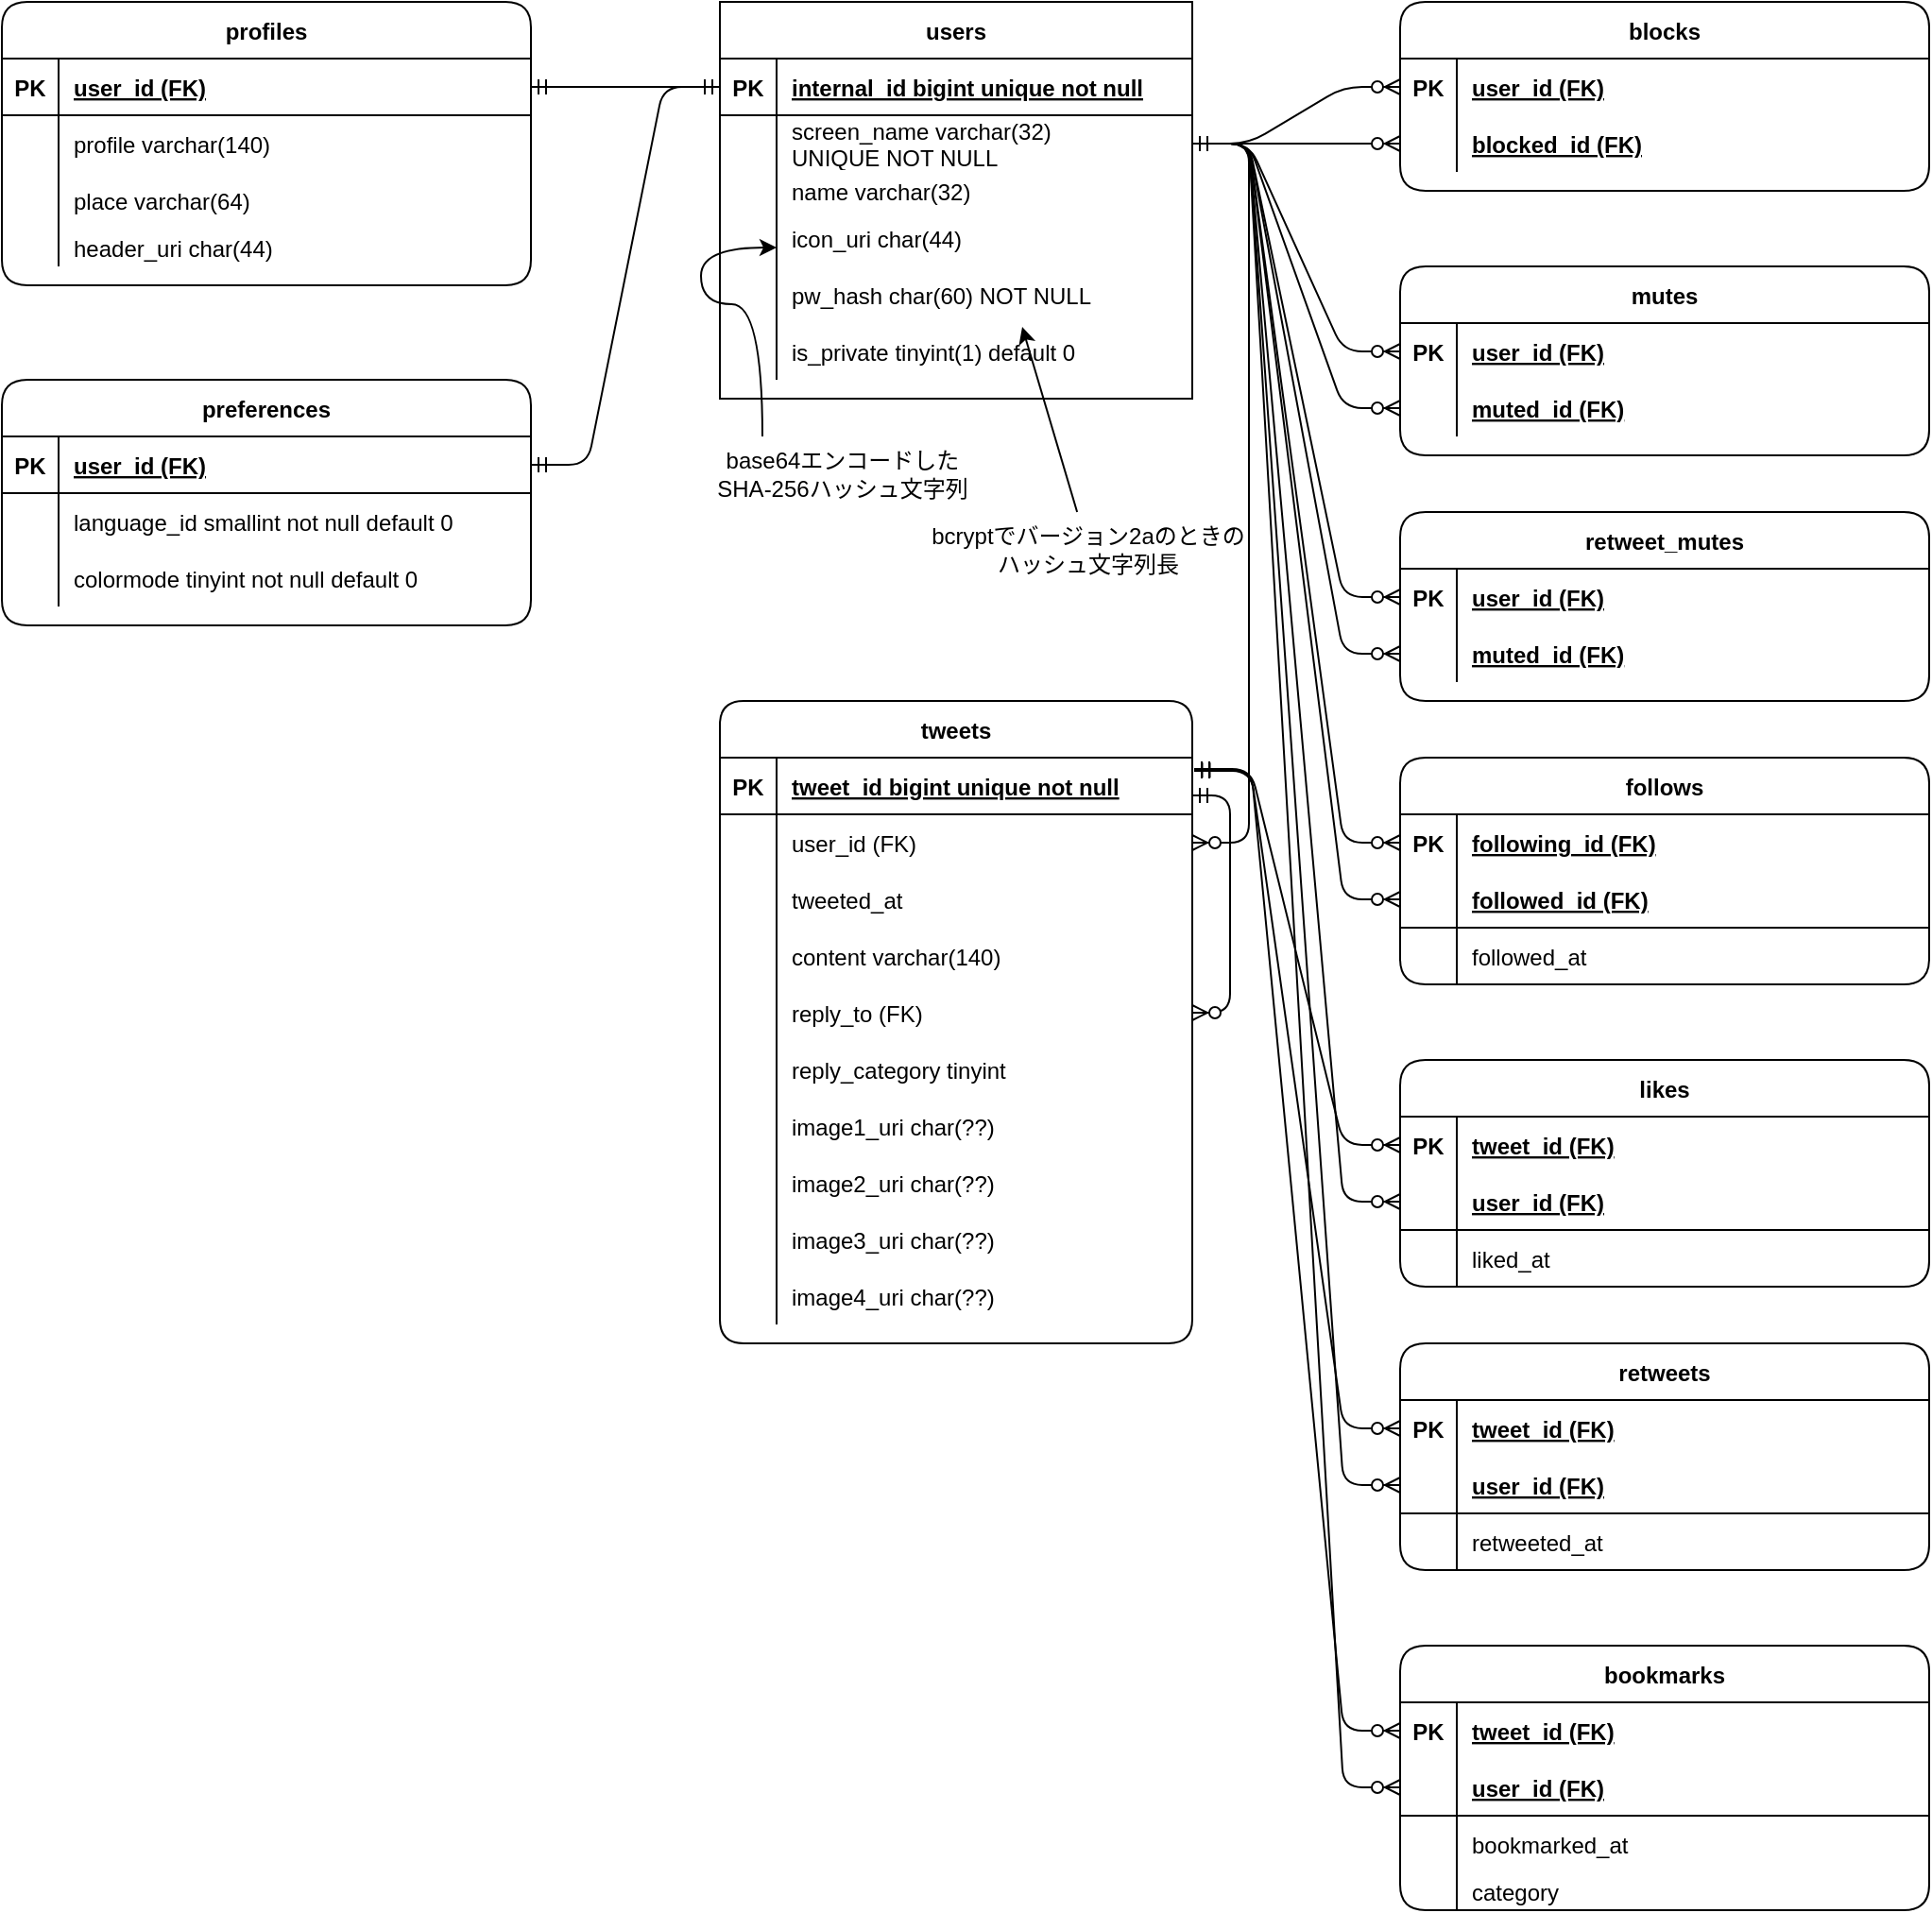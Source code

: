 <mxfile version="15.2.7" type="device"><diagram id="R2lEEEUBdFMjLlhIrx00" name="Page-1"><mxGraphModel dx="539" dy="319" grid="1" gridSize="10" guides="1" tooltips="1" connect="1" arrows="1" fold="1" page="1" pageScale="1" pageWidth="1700" pageHeight="1100" math="0" shadow="0" extFonts="Permanent Marker^https://fonts.googleapis.com/css?family=Permanent+Marker"><root><mxCell id="0"/><mxCell id="1" parent="0"/><mxCell id="IR1-cgP6XEd62vQrOO8o-14" value="users" style="shape=table;startSize=30;container=1;collapsible=1;childLayout=tableLayout;fixedRows=1;rowLines=0;fontStyle=1;align=center;resizeLast=1;" parent="1" vertex="1"><mxGeometry x="730" y="50" width="250" height="210" as="geometry"/></mxCell><mxCell id="IR1-cgP6XEd62vQrOO8o-222" style="shape=partialRectangle;collapsible=0;dropTarget=0;pointerEvents=0;fillColor=none;top=0;left=0;bottom=1;right=0;points=[[0,0.5],[1,0.5]];portConstraint=eastwest;" parent="IR1-cgP6XEd62vQrOO8o-14" vertex="1"><mxGeometry y="30" width="250" height="30" as="geometry"/></mxCell><mxCell id="IR1-cgP6XEd62vQrOO8o-223" value="PK" style="shape=partialRectangle;connectable=0;fillColor=none;top=0;left=0;bottom=0;right=0;fontStyle=1;overflow=hidden;" parent="IR1-cgP6XEd62vQrOO8o-222" vertex="1"><mxGeometry width="30" height="30" as="geometry"/></mxCell><mxCell id="IR1-cgP6XEd62vQrOO8o-224" value="internal_id bigint unique not null" style="shape=partialRectangle;connectable=0;fillColor=none;top=0;left=0;bottom=0;right=0;align=left;spacingLeft=6;fontStyle=5;overflow=hidden;" parent="IR1-cgP6XEd62vQrOO8o-222" vertex="1"><mxGeometry x="30" width="220" height="30" as="geometry"/></mxCell><mxCell id="IR1-cgP6XEd62vQrOO8o-15" value="" style="shape=partialRectangle;collapsible=0;dropTarget=0;pointerEvents=0;fillColor=none;top=0;left=0;bottom=1;right=0;points=[[0,0.5],[1,0.5]];portConstraint=eastwest;strokeColor=none;" parent="IR1-cgP6XEd62vQrOO8o-14" vertex="1"><mxGeometry y="60" width="250" height="30" as="geometry"/></mxCell><mxCell id="IR1-cgP6XEd62vQrOO8o-16" value="" style="shape=partialRectangle;connectable=0;fillColor=none;top=0;left=0;bottom=0;right=0;fontStyle=0;overflow=hidden;" parent="IR1-cgP6XEd62vQrOO8o-15" vertex="1"><mxGeometry width="30" height="30" as="geometry"/></mxCell><mxCell id="IR1-cgP6XEd62vQrOO8o-17" value="screen_name varchar(32)&#10;UNIQUE NOT NULL" style="shape=partialRectangle;connectable=0;fillColor=none;top=0;left=0;bottom=0;right=0;align=left;spacingLeft=6;fontStyle=0;overflow=hidden;" parent="IR1-cgP6XEd62vQrOO8o-15" vertex="1"><mxGeometry x="30" width="220" height="30" as="geometry"/></mxCell><mxCell id="IR1-cgP6XEd62vQrOO8o-18" value="" style="shape=partialRectangle;collapsible=0;dropTarget=0;pointerEvents=0;fillColor=none;top=0;left=0;bottom=0;right=0;points=[[0,0.5],[1,0.5]];portConstraint=eastwest;" parent="IR1-cgP6XEd62vQrOO8o-14" vertex="1"><mxGeometry y="90" width="250" height="20" as="geometry"/></mxCell><mxCell id="IR1-cgP6XEd62vQrOO8o-19" value="" style="shape=partialRectangle;connectable=0;fillColor=none;top=0;left=0;bottom=0;right=0;editable=1;overflow=hidden;" parent="IR1-cgP6XEd62vQrOO8o-18" vertex="1"><mxGeometry width="30" height="20" as="geometry"/></mxCell><mxCell id="IR1-cgP6XEd62vQrOO8o-20" value="name varchar(32)" style="shape=partialRectangle;connectable=0;fillColor=none;top=0;left=0;bottom=0;right=0;align=left;spacingLeft=6;overflow=hidden;" parent="IR1-cgP6XEd62vQrOO8o-18" vertex="1"><mxGeometry x="30" width="220" height="20" as="geometry"/></mxCell><mxCell id="IR1-cgP6XEd62vQrOO8o-21" value="" style="shape=partialRectangle;collapsible=0;dropTarget=0;pointerEvents=0;fillColor=none;top=0;left=0;bottom=0;right=0;points=[[0,0.5],[1,0.5]];portConstraint=eastwest;" parent="IR1-cgP6XEd62vQrOO8o-14" vertex="1"><mxGeometry y="110" width="250" height="30" as="geometry"/></mxCell><mxCell id="IR1-cgP6XEd62vQrOO8o-22" value="" style="shape=partialRectangle;connectable=0;fillColor=none;top=0;left=0;bottom=0;right=0;editable=1;overflow=hidden;" parent="IR1-cgP6XEd62vQrOO8o-21" vertex="1"><mxGeometry width="30" height="30" as="geometry"/></mxCell><mxCell id="IR1-cgP6XEd62vQrOO8o-23" value="icon_uri char(44)" style="shape=partialRectangle;connectable=0;fillColor=none;top=0;left=0;bottom=0;right=0;align=left;spacingLeft=6;overflow=hidden;" parent="IR1-cgP6XEd62vQrOO8o-21" vertex="1"><mxGeometry x="30" width="220" height="30" as="geometry"/></mxCell><mxCell id="IR1-cgP6XEd62vQrOO8o-24" value="" style="shape=partialRectangle;collapsible=0;dropTarget=0;pointerEvents=0;fillColor=none;top=0;left=0;bottom=0;right=0;points=[[0,0.5],[1,0.5]];portConstraint=eastwest;" parent="IR1-cgP6XEd62vQrOO8o-14" vertex="1"><mxGeometry y="140" width="250" height="30" as="geometry"/></mxCell><mxCell id="IR1-cgP6XEd62vQrOO8o-25" value="" style="shape=partialRectangle;connectable=0;fillColor=none;top=0;left=0;bottom=0;right=0;editable=1;overflow=hidden;" parent="IR1-cgP6XEd62vQrOO8o-24" vertex="1"><mxGeometry width="30" height="30" as="geometry"/></mxCell><mxCell id="IR1-cgP6XEd62vQrOO8o-26" value="pw_hash char(60) NOT NULL" style="shape=partialRectangle;connectable=0;fillColor=none;top=0;left=0;bottom=0;right=0;align=left;spacingLeft=6;overflow=hidden;" parent="IR1-cgP6XEd62vQrOO8o-24" vertex="1"><mxGeometry x="30" width="220" height="30" as="geometry"/></mxCell><mxCell id="IgeeXlxlzB5tUInbgMW5-5" style="shape=partialRectangle;collapsible=0;dropTarget=0;pointerEvents=0;fillColor=none;top=0;left=0;bottom=0;right=0;points=[[0,0.5],[1,0.5]];portConstraint=eastwest;" parent="IR1-cgP6XEd62vQrOO8o-14" vertex="1"><mxGeometry y="170" width="250" height="30" as="geometry"/></mxCell><mxCell id="IgeeXlxlzB5tUInbgMW5-6" style="shape=partialRectangle;connectable=0;fillColor=none;top=0;left=0;bottom=0;right=0;editable=1;overflow=hidden;" parent="IgeeXlxlzB5tUInbgMW5-5" vertex="1"><mxGeometry width="30" height="30" as="geometry"/></mxCell><mxCell id="IgeeXlxlzB5tUInbgMW5-7" value="is_private tinyint(1) default 0" style="shape=partialRectangle;connectable=0;fillColor=none;top=0;left=0;bottom=0;right=0;align=left;spacingLeft=6;overflow=hidden;" parent="IgeeXlxlzB5tUInbgMW5-5" vertex="1"><mxGeometry x="30" width="220" height="30" as="geometry"/></mxCell><mxCell id="IR1-cgP6XEd62vQrOO8o-28" value="" style="edgeStyle=entityRelationEdgeStyle;fontSize=12;html=1;endArrow=ERmandOne;startArrow=ERmandOne;" parent="1" source="IR1-cgP6XEd62vQrOO8o-222" target="IR1-cgP6XEd62vQrOO8o-33" edge="1"><mxGeometry width="100" height="100" relative="1" as="geometry"><mxPoint x="960" y="250" as="sourcePoint"/><mxPoint x="1060" y="150" as="targetPoint"/></mxGeometry></mxCell><mxCell id="IR1-cgP6XEd62vQrOO8o-32" value="profiles" style="shape=table;startSize=30;container=1;collapsible=1;childLayout=tableLayout;fixedRows=1;rowLines=0;fontStyle=1;align=center;resizeLast=1;rounded=1;" parent="1" vertex="1"><mxGeometry x="350" y="50" width="280" height="150" as="geometry"/></mxCell><mxCell id="IR1-cgP6XEd62vQrOO8o-33" value="" style="shape=partialRectangle;collapsible=0;dropTarget=0;pointerEvents=0;fillColor=none;top=0;left=0;bottom=1;right=0;points=[[0,0.5],[1,0.5]];portConstraint=eastwest;" parent="IR1-cgP6XEd62vQrOO8o-32" vertex="1"><mxGeometry y="30" width="280" height="30" as="geometry"/></mxCell><mxCell id="IR1-cgP6XEd62vQrOO8o-34" value="PK" style="shape=partialRectangle;connectable=0;fillColor=none;top=0;left=0;bottom=0;right=0;fontStyle=1;overflow=hidden;" parent="IR1-cgP6XEd62vQrOO8o-33" vertex="1"><mxGeometry width="30" height="30" as="geometry"/></mxCell><mxCell id="IR1-cgP6XEd62vQrOO8o-35" value="user_id (FK)" style="shape=partialRectangle;connectable=0;fillColor=none;top=0;left=0;bottom=0;right=0;align=left;spacingLeft=6;fontStyle=5;overflow=hidden;" parent="IR1-cgP6XEd62vQrOO8o-33" vertex="1"><mxGeometry x="30" width="250" height="30" as="geometry"/></mxCell><mxCell id="IR1-cgP6XEd62vQrOO8o-36" value="" style="shape=partialRectangle;collapsible=0;dropTarget=0;pointerEvents=0;fillColor=none;top=0;left=0;bottom=0;right=0;points=[[0,0.5],[1,0.5]];portConstraint=eastwest;" parent="IR1-cgP6XEd62vQrOO8o-32" vertex="1"><mxGeometry y="60" width="280" height="30" as="geometry"/></mxCell><mxCell id="IR1-cgP6XEd62vQrOO8o-37" value="" style="shape=partialRectangle;connectable=0;fillColor=none;top=0;left=0;bottom=0;right=0;editable=1;overflow=hidden;" parent="IR1-cgP6XEd62vQrOO8o-36" vertex="1"><mxGeometry width="30" height="30" as="geometry"/></mxCell><mxCell id="IR1-cgP6XEd62vQrOO8o-38" value="profile varchar(140)" style="shape=partialRectangle;connectable=0;fillColor=none;top=0;left=0;bottom=0;right=0;align=left;spacingLeft=6;overflow=hidden;" parent="IR1-cgP6XEd62vQrOO8o-36" vertex="1"><mxGeometry x="30" width="250" height="30" as="geometry"/></mxCell><mxCell id="IR1-cgP6XEd62vQrOO8o-39" value="" style="shape=partialRectangle;collapsible=0;dropTarget=0;pointerEvents=0;fillColor=none;top=0;left=0;bottom=0;right=0;points=[[0,0.5],[1,0.5]];portConstraint=eastwest;" parent="IR1-cgP6XEd62vQrOO8o-32" vertex="1"><mxGeometry y="90" width="280" height="30" as="geometry"/></mxCell><mxCell id="IR1-cgP6XEd62vQrOO8o-40" value="" style="shape=partialRectangle;connectable=0;fillColor=none;top=0;left=0;bottom=0;right=0;editable=1;overflow=hidden;" parent="IR1-cgP6XEd62vQrOO8o-39" vertex="1"><mxGeometry width="30" height="30" as="geometry"/></mxCell><mxCell id="IR1-cgP6XEd62vQrOO8o-41" value="place varchar(64)" style="shape=partialRectangle;connectable=0;fillColor=none;top=0;left=0;bottom=0;right=0;align=left;spacingLeft=6;overflow=hidden;" parent="IR1-cgP6XEd62vQrOO8o-39" vertex="1"><mxGeometry x="30" width="250" height="30" as="geometry"/></mxCell><mxCell id="IR1-cgP6XEd62vQrOO8o-42" value="" style="shape=partialRectangle;collapsible=0;dropTarget=0;pointerEvents=0;fillColor=none;top=0;left=0;bottom=0;right=0;points=[[0,0.5],[1,0.5]];portConstraint=eastwest;" parent="IR1-cgP6XEd62vQrOO8o-32" vertex="1"><mxGeometry y="120" width="280" height="20" as="geometry"/></mxCell><mxCell id="IR1-cgP6XEd62vQrOO8o-43" value="" style="shape=partialRectangle;connectable=0;fillColor=none;top=0;left=0;bottom=0;right=0;editable=1;overflow=hidden;" parent="IR1-cgP6XEd62vQrOO8o-42" vertex="1"><mxGeometry width="30" height="20" as="geometry"/></mxCell><mxCell id="IR1-cgP6XEd62vQrOO8o-44" value="header_uri char(44)" style="shape=partialRectangle;connectable=0;fillColor=none;top=0;left=0;bottom=0;right=0;align=left;spacingLeft=6;overflow=hidden;" parent="IR1-cgP6XEd62vQrOO8o-42" vertex="1"><mxGeometry x="30" width="250" height="20" as="geometry"/></mxCell><mxCell id="IR1-cgP6XEd62vQrOO8o-53" value="follows" style="shape=table;startSize=30;container=1;collapsible=1;childLayout=tableLayout;fixedRows=1;rowLines=0;fontStyle=1;align=center;resizeLast=1;rounded=1;" parent="1" vertex="1"><mxGeometry x="1090" y="450" width="280" height="120" as="geometry"/></mxCell><mxCell id="IR1-cgP6XEd62vQrOO8o-54" value="" style="shape=partialRectangle;collapsible=0;dropTarget=0;pointerEvents=0;fillColor=none;top=0;left=0;bottom=1;right=0;points=[[0,0.5],[1,0.5]];portConstraint=eastwest;strokeColor=none;" parent="IR1-cgP6XEd62vQrOO8o-53" vertex="1"><mxGeometry y="30" width="280" height="30" as="geometry"/></mxCell><mxCell id="IR1-cgP6XEd62vQrOO8o-55" value="PK" style="shape=partialRectangle;connectable=0;fillColor=none;top=0;left=0;bottom=0;right=0;fontStyle=1;overflow=hidden;" parent="IR1-cgP6XEd62vQrOO8o-54" vertex="1"><mxGeometry width="30" height="30" as="geometry"/></mxCell><mxCell id="IR1-cgP6XEd62vQrOO8o-56" value="following_id (FK)" style="shape=partialRectangle;connectable=0;fillColor=none;top=0;left=0;bottom=0;right=0;align=left;spacingLeft=6;fontStyle=5;overflow=hidden;" parent="IR1-cgP6XEd62vQrOO8o-54" vertex="1"><mxGeometry x="30" width="250" height="30" as="geometry"/></mxCell><mxCell id="IR1-cgP6XEd62vQrOO8o-68" style="shape=partialRectangle;collapsible=0;dropTarget=0;pointerEvents=0;fillColor=none;top=0;left=0;bottom=1;right=0;points=[[0,0.5],[1,0.5]];portConstraint=eastwest;" parent="IR1-cgP6XEd62vQrOO8o-53" vertex="1"><mxGeometry y="60" width="280" height="30" as="geometry"/></mxCell><mxCell id="IR1-cgP6XEd62vQrOO8o-69" style="shape=partialRectangle;connectable=0;fillColor=none;top=0;left=0;bottom=0;right=0;fontStyle=1;overflow=hidden;strokeColor=none;" parent="IR1-cgP6XEd62vQrOO8o-68" vertex="1"><mxGeometry width="30" height="30" as="geometry"/></mxCell><mxCell id="IR1-cgP6XEd62vQrOO8o-70" value="followed_id (FK)" style="shape=partialRectangle;connectable=0;fillColor=none;top=0;left=0;bottom=0;right=0;align=left;spacingLeft=6;fontStyle=5;overflow=hidden;" parent="IR1-cgP6XEd62vQrOO8o-68" vertex="1"><mxGeometry x="30" width="250" height="30" as="geometry"/></mxCell><mxCell id="IR1-cgP6XEd62vQrOO8o-57" value="" style="shape=partialRectangle;collapsible=0;dropTarget=0;pointerEvents=0;fillColor=none;top=0;left=0;bottom=0;right=0;points=[[0,0.5],[1,0.5]];portConstraint=eastwest;" parent="IR1-cgP6XEd62vQrOO8o-53" vertex="1"><mxGeometry y="90" width="280" height="30" as="geometry"/></mxCell><mxCell id="IR1-cgP6XEd62vQrOO8o-58" value="" style="shape=partialRectangle;connectable=0;fillColor=none;top=0;left=0;bottom=0;right=0;editable=1;overflow=hidden;" parent="IR1-cgP6XEd62vQrOO8o-57" vertex="1"><mxGeometry width="30" height="30" as="geometry"/></mxCell><mxCell id="IR1-cgP6XEd62vQrOO8o-59" value="followed_at" style="shape=partialRectangle;connectable=0;fillColor=none;top=0;left=0;bottom=0;right=0;align=left;spacingLeft=6;overflow=hidden;" parent="IR1-cgP6XEd62vQrOO8o-57" vertex="1"><mxGeometry x="30" width="250" height="30" as="geometry"/></mxCell><mxCell id="IR1-cgP6XEd62vQrOO8o-66" value="" style="edgeStyle=entityRelationEdgeStyle;fontSize=12;html=1;endArrow=ERzeroToMany;startArrow=ERmandOne;" parent="1" source="IR1-cgP6XEd62vQrOO8o-15" target="IR1-cgP6XEd62vQrOO8o-54" edge="1"><mxGeometry width="100" height="100" relative="1" as="geometry"><mxPoint x="1000" y="187" as="sourcePoint"/><mxPoint x="1180" y="320" as="targetPoint"/></mxGeometry></mxCell><mxCell id="IR1-cgP6XEd62vQrOO8o-67" value="" style="edgeStyle=entityRelationEdgeStyle;fontSize=12;html=1;endArrow=ERzeroToMany;startArrow=ERmandOne;" parent="1" source="IR1-cgP6XEd62vQrOO8o-15" target="IR1-cgP6XEd62vQrOO8o-68" edge="1"><mxGeometry width="100" height="100" relative="1" as="geometry"><mxPoint x="1080" y="420" as="sourcePoint"/><mxPoint x="1180" y="320" as="targetPoint"/></mxGeometry></mxCell><mxCell id="IR1-cgP6XEd62vQrOO8o-71" value="tweets" style="shape=table;startSize=30;container=1;collapsible=1;childLayout=tableLayout;fixedRows=1;rowLines=0;fontStyle=1;align=center;resizeLast=1;rounded=1;arcSize=14;" parent="1" vertex="1"><mxGeometry x="730" y="420" width="250" height="340" as="geometry"/></mxCell><mxCell id="IR1-cgP6XEd62vQrOO8o-72" value="" style="shape=partialRectangle;collapsible=0;dropTarget=0;pointerEvents=0;fillColor=none;top=0;left=0;bottom=1;right=0;points=[[0,0.5],[1,0.5]];portConstraint=eastwest;" parent="IR1-cgP6XEd62vQrOO8o-71" vertex="1"><mxGeometry y="30" width="250" height="30" as="geometry"/></mxCell><mxCell id="IR1-cgP6XEd62vQrOO8o-73" value="PK" style="shape=partialRectangle;connectable=0;fillColor=none;top=0;left=0;bottom=0;right=0;fontStyle=1;overflow=hidden;" parent="IR1-cgP6XEd62vQrOO8o-72" vertex="1"><mxGeometry width="30" height="30" as="geometry"/></mxCell><mxCell id="IR1-cgP6XEd62vQrOO8o-74" value="tweet_id bigint unique not null" style="shape=partialRectangle;connectable=0;fillColor=none;top=0;left=0;bottom=0;right=0;align=left;spacingLeft=6;fontStyle=5;overflow=hidden;" parent="IR1-cgP6XEd62vQrOO8o-72" vertex="1"><mxGeometry x="30" width="220" height="30" as="geometry"/></mxCell><mxCell id="IR1-cgP6XEd62vQrOO8o-75" value="" style="shape=partialRectangle;collapsible=0;dropTarget=0;pointerEvents=0;fillColor=none;top=0;left=0;bottom=0;right=0;points=[[0,0.5],[1,0.5]];portConstraint=eastwest;" parent="IR1-cgP6XEd62vQrOO8o-71" vertex="1"><mxGeometry y="60" width="250" height="30" as="geometry"/></mxCell><mxCell id="IR1-cgP6XEd62vQrOO8o-76" value="" style="shape=partialRectangle;connectable=0;fillColor=none;top=0;left=0;bottom=0;right=0;editable=1;overflow=hidden;" parent="IR1-cgP6XEd62vQrOO8o-75" vertex="1"><mxGeometry width="30" height="30" as="geometry"/></mxCell><mxCell id="IR1-cgP6XEd62vQrOO8o-77" value="user_id (FK)" style="shape=partialRectangle;connectable=0;fillColor=none;top=0;left=0;bottom=0;right=0;align=left;spacingLeft=6;overflow=hidden;" parent="IR1-cgP6XEd62vQrOO8o-75" vertex="1"><mxGeometry x="30" width="220" height="30" as="geometry"/></mxCell><mxCell id="IR1-cgP6XEd62vQrOO8o-78" value="" style="shape=partialRectangle;collapsible=0;dropTarget=0;pointerEvents=0;fillColor=none;top=0;left=0;bottom=0;right=0;points=[[0,0.5],[1,0.5]];portConstraint=eastwest;" parent="IR1-cgP6XEd62vQrOO8o-71" vertex="1"><mxGeometry y="90" width="250" height="30" as="geometry"/></mxCell><mxCell id="IR1-cgP6XEd62vQrOO8o-79" value="" style="shape=partialRectangle;connectable=0;fillColor=none;top=0;left=0;bottom=0;right=0;editable=1;overflow=hidden;" parent="IR1-cgP6XEd62vQrOO8o-78" vertex="1"><mxGeometry width="30" height="30" as="geometry"/></mxCell><mxCell id="IR1-cgP6XEd62vQrOO8o-80" value="tweeted_at" style="shape=partialRectangle;connectable=0;fillColor=none;top=0;left=0;bottom=0;right=0;align=left;spacingLeft=6;overflow=hidden;" parent="IR1-cgP6XEd62vQrOO8o-78" vertex="1"><mxGeometry x="30" width="220" height="30" as="geometry"/></mxCell><mxCell id="IR1-cgP6XEd62vQrOO8o-81" value="" style="shape=partialRectangle;collapsible=0;dropTarget=0;pointerEvents=0;fillColor=none;top=0;left=0;bottom=0;right=0;points=[[0,0.5],[1,0.5]];portConstraint=eastwest;" parent="IR1-cgP6XEd62vQrOO8o-71" vertex="1"><mxGeometry y="120" width="250" height="30" as="geometry"/></mxCell><mxCell id="IR1-cgP6XEd62vQrOO8o-82" value="" style="shape=partialRectangle;connectable=0;fillColor=none;top=0;left=0;bottom=0;right=0;editable=1;overflow=hidden;" parent="IR1-cgP6XEd62vQrOO8o-81" vertex="1"><mxGeometry width="30" height="30" as="geometry"/></mxCell><mxCell id="IR1-cgP6XEd62vQrOO8o-83" value="content varchar(140)" style="shape=partialRectangle;connectable=0;fillColor=none;top=0;left=0;bottom=0;right=0;align=left;spacingLeft=6;overflow=hidden;" parent="IR1-cgP6XEd62vQrOO8o-81" vertex="1"><mxGeometry x="30" width="220" height="30" as="geometry"/></mxCell><mxCell id="IR1-cgP6XEd62vQrOO8o-112" style="shape=partialRectangle;collapsible=0;dropTarget=0;pointerEvents=0;fillColor=none;top=0;left=0;bottom=0;right=0;points=[[0,0.5],[1,0.5]];portConstraint=eastwest;" parent="IR1-cgP6XEd62vQrOO8o-71" vertex="1"><mxGeometry y="150" width="250" height="30" as="geometry"/></mxCell><mxCell id="IR1-cgP6XEd62vQrOO8o-113" style="shape=partialRectangle;connectable=0;fillColor=none;top=0;left=0;bottom=0;right=0;editable=1;overflow=hidden;" parent="IR1-cgP6XEd62vQrOO8o-112" vertex="1"><mxGeometry width="30" height="30" as="geometry"/></mxCell><mxCell id="IR1-cgP6XEd62vQrOO8o-114" value="reply_to (FK)" style="shape=partialRectangle;connectable=0;fillColor=none;top=0;left=0;bottom=0;right=0;align=left;spacingLeft=6;overflow=hidden;" parent="IR1-cgP6XEd62vQrOO8o-112" vertex="1"><mxGeometry x="30" width="220" height="30" as="geometry"/></mxCell><mxCell id="IR1-cgP6XEd62vQrOO8o-85" style="shape=partialRectangle;collapsible=0;dropTarget=0;pointerEvents=0;fillColor=none;top=0;left=0;bottom=0;right=0;points=[[0,0.5],[1,0.5]];portConstraint=eastwest;" parent="IR1-cgP6XEd62vQrOO8o-71" vertex="1"><mxGeometry y="180" width="250" height="30" as="geometry"/></mxCell><mxCell id="IR1-cgP6XEd62vQrOO8o-86" style="shape=partialRectangle;connectable=0;fillColor=none;top=0;left=0;bottom=0;right=0;editable=1;overflow=hidden;" parent="IR1-cgP6XEd62vQrOO8o-85" vertex="1"><mxGeometry width="30" height="30" as="geometry"/></mxCell><mxCell id="IR1-cgP6XEd62vQrOO8o-87" value="reply_category tinyint" style="shape=partialRectangle;connectable=0;fillColor=none;top=0;left=0;bottom=0;right=0;align=left;spacingLeft=6;overflow=hidden;" parent="IR1-cgP6XEd62vQrOO8o-85" vertex="1"><mxGeometry x="30" width="220" height="30" as="geometry"/></mxCell><mxCell id="IR1-cgP6XEd62vQrOO8o-168" style="shape=partialRectangle;collapsible=0;dropTarget=0;pointerEvents=0;fillColor=none;top=0;left=0;bottom=0;right=0;points=[[0,0.5],[1,0.5]];portConstraint=eastwest;" parent="IR1-cgP6XEd62vQrOO8o-71" vertex="1"><mxGeometry y="210" width="250" height="30" as="geometry"/></mxCell><mxCell id="IR1-cgP6XEd62vQrOO8o-169" style="shape=partialRectangle;connectable=0;fillColor=none;top=0;left=0;bottom=0;right=0;editable=1;overflow=hidden;" parent="IR1-cgP6XEd62vQrOO8o-168" vertex="1"><mxGeometry width="30" height="30" as="geometry"/></mxCell><mxCell id="IR1-cgP6XEd62vQrOO8o-170" value="image1_uri char(??)" style="shape=partialRectangle;connectable=0;fillColor=none;top=0;left=0;bottom=0;right=0;align=left;spacingLeft=6;overflow=hidden;" parent="IR1-cgP6XEd62vQrOO8o-168" vertex="1"><mxGeometry x="30" width="220" height="30" as="geometry"/></mxCell><mxCell id="IR1-cgP6XEd62vQrOO8o-165" style="shape=partialRectangle;collapsible=0;dropTarget=0;pointerEvents=0;fillColor=none;top=0;left=0;bottom=0;right=0;points=[[0,0.5],[1,0.5]];portConstraint=eastwest;" parent="IR1-cgP6XEd62vQrOO8o-71" vertex="1"><mxGeometry y="240" width="250" height="30" as="geometry"/></mxCell><mxCell id="IR1-cgP6XEd62vQrOO8o-166" style="shape=partialRectangle;connectable=0;fillColor=none;top=0;left=0;bottom=0;right=0;editable=1;overflow=hidden;" parent="IR1-cgP6XEd62vQrOO8o-165" vertex="1"><mxGeometry width="30" height="30" as="geometry"/></mxCell><mxCell id="IR1-cgP6XEd62vQrOO8o-167" value="image2_uri char(??)" style="shape=partialRectangle;connectable=0;fillColor=none;top=0;left=0;bottom=0;right=0;align=left;spacingLeft=6;overflow=hidden;" parent="IR1-cgP6XEd62vQrOO8o-165" vertex="1"><mxGeometry x="30" width="220" height="30" as="geometry"/></mxCell><mxCell id="IR1-cgP6XEd62vQrOO8o-162" style="shape=partialRectangle;collapsible=0;dropTarget=0;pointerEvents=0;fillColor=none;top=0;left=0;bottom=0;right=0;points=[[0,0.5],[1,0.5]];portConstraint=eastwest;" parent="IR1-cgP6XEd62vQrOO8o-71" vertex="1"><mxGeometry y="270" width="250" height="30" as="geometry"/></mxCell><mxCell id="IR1-cgP6XEd62vQrOO8o-163" style="shape=partialRectangle;connectable=0;fillColor=none;top=0;left=0;bottom=0;right=0;editable=1;overflow=hidden;" parent="IR1-cgP6XEd62vQrOO8o-162" vertex="1"><mxGeometry width="30" height="30" as="geometry"/></mxCell><mxCell id="IR1-cgP6XEd62vQrOO8o-164" value="image3_uri char(??)" style="shape=partialRectangle;connectable=0;fillColor=none;top=0;left=0;bottom=0;right=0;align=left;spacingLeft=6;overflow=hidden;" parent="IR1-cgP6XEd62vQrOO8o-162" vertex="1"><mxGeometry x="30" width="220" height="30" as="geometry"/></mxCell><mxCell id="IR1-cgP6XEd62vQrOO8o-159" style="shape=partialRectangle;collapsible=0;dropTarget=0;pointerEvents=0;fillColor=none;top=0;left=0;bottom=0;right=0;points=[[0,0.5],[1,0.5]];portConstraint=eastwest;" parent="IR1-cgP6XEd62vQrOO8o-71" vertex="1"><mxGeometry y="300" width="250" height="30" as="geometry"/></mxCell><mxCell id="IR1-cgP6XEd62vQrOO8o-160" style="shape=partialRectangle;connectable=0;fillColor=none;top=0;left=0;bottom=0;right=0;editable=1;overflow=hidden;" parent="IR1-cgP6XEd62vQrOO8o-159" vertex="1"><mxGeometry width="30" height="30" as="geometry"/></mxCell><mxCell id="IR1-cgP6XEd62vQrOO8o-161" value="image4_uri char(??)" style="shape=partialRectangle;connectable=0;fillColor=none;top=0;left=0;bottom=0;right=0;align=left;spacingLeft=6;overflow=hidden;" parent="IR1-cgP6XEd62vQrOO8o-159" vertex="1"><mxGeometry x="30" width="220" height="30" as="geometry"/></mxCell><mxCell id="IR1-cgP6XEd62vQrOO8o-115" value="" style="edgeStyle=elbowEdgeStyle;fontSize=12;html=1;endArrow=ERmandOne;startArrow=ERzeroToMany;startFill=1;endFill=0;" parent="IR1-cgP6XEd62vQrOO8o-71" source="IR1-cgP6XEd62vQrOO8o-112" target="IR1-cgP6XEd62vQrOO8o-72" edge="1"><mxGeometry width="100" height="100" relative="1" as="geometry"><mxPoint x="280" y="270" as="sourcePoint"/><mxPoint x="380" y="170" as="targetPoint"/><Array as="points"><mxPoint x="270" y="50"/><mxPoint x="270" y="105"/></Array></mxGeometry></mxCell><mxCell id="IR1-cgP6XEd62vQrOO8o-84" value="" style="edgeStyle=entityRelationEdgeStyle;fontSize=12;html=1;endArrow=ERzeroToMany;startArrow=ERmandOne;" parent="1" source="IR1-cgP6XEd62vQrOO8o-15" target="IR1-cgP6XEd62vQrOO8o-75" edge="1"><mxGeometry width="100" height="100" relative="1" as="geometry"><mxPoint x="1080" y="480" as="sourcePoint"/><mxPoint x="1000" y="460" as="targetPoint"/></mxGeometry></mxCell><mxCell id="IR1-cgP6XEd62vQrOO8o-88" value="likes" style="shape=table;startSize=30;container=1;collapsible=1;childLayout=tableLayout;fixedRows=1;rowLines=0;fontStyle=1;align=center;resizeLast=1;rounded=1;" parent="1" vertex="1"><mxGeometry x="1090" y="610" width="280" height="120" as="geometry"/></mxCell><mxCell id="IR1-cgP6XEd62vQrOO8o-89" value="" style="shape=partialRectangle;collapsible=0;dropTarget=0;pointerEvents=0;fillColor=none;top=0;left=0;bottom=1;right=0;points=[[0,0.5],[1,0.5]];portConstraint=eastwest;strokeColor=none;" parent="IR1-cgP6XEd62vQrOO8o-88" vertex="1"><mxGeometry y="30" width="280" height="30" as="geometry"/></mxCell><mxCell id="IR1-cgP6XEd62vQrOO8o-90" value="PK" style="shape=partialRectangle;connectable=0;fillColor=none;top=0;left=0;bottom=0;right=0;fontStyle=1;overflow=hidden;strokeColor=none;" parent="IR1-cgP6XEd62vQrOO8o-89" vertex="1"><mxGeometry width="30" height="30" as="geometry"/></mxCell><mxCell id="IR1-cgP6XEd62vQrOO8o-91" value="tweet_id (FK)" style="shape=partialRectangle;connectable=0;fillColor=none;top=0;left=0;bottom=0;right=0;align=left;spacingLeft=6;fontStyle=5;overflow=hidden;strokeColor=none;" parent="IR1-cgP6XEd62vQrOO8o-89" vertex="1"><mxGeometry x="30" width="250" height="30" as="geometry"/></mxCell><mxCell id="IR1-cgP6XEd62vQrOO8o-104" style="shape=partialRectangle;collapsible=0;dropTarget=0;pointerEvents=0;fillColor=none;top=0;left=0;bottom=1;right=0;points=[[0,0.5],[1,0.5]];portConstraint=eastwest;" parent="IR1-cgP6XEd62vQrOO8o-88" vertex="1"><mxGeometry y="60" width="280" height="30" as="geometry"/></mxCell><mxCell id="IR1-cgP6XEd62vQrOO8o-105" style="shape=partialRectangle;connectable=0;fillColor=none;top=0;left=0;bottom=0;right=0;fontStyle=1;overflow=hidden;" parent="IR1-cgP6XEd62vQrOO8o-104" vertex="1"><mxGeometry width="30" height="30" as="geometry"/></mxCell><mxCell id="IR1-cgP6XEd62vQrOO8o-106" value="user_id (FK)" style="shape=partialRectangle;connectable=0;fillColor=none;top=0;left=0;bottom=0;right=0;align=left;spacingLeft=6;fontStyle=5;overflow=hidden;strokeColor=none;" parent="IR1-cgP6XEd62vQrOO8o-104" vertex="1"><mxGeometry x="30" width="250" height="30" as="geometry"/></mxCell><mxCell id="IR1-cgP6XEd62vQrOO8o-98" value="" style="shape=partialRectangle;collapsible=0;dropTarget=0;pointerEvents=0;fillColor=none;top=0;left=0;bottom=0;right=0;points=[[0,0.5],[1,0.5]];portConstraint=eastwest;" parent="IR1-cgP6XEd62vQrOO8o-88" vertex="1"><mxGeometry y="90" width="280" height="30" as="geometry"/></mxCell><mxCell id="IR1-cgP6XEd62vQrOO8o-99" value="" style="shape=partialRectangle;connectable=0;fillColor=none;top=0;left=0;bottom=0;right=0;editable=1;overflow=hidden;" parent="IR1-cgP6XEd62vQrOO8o-98" vertex="1"><mxGeometry width="30" height="30" as="geometry"/></mxCell><mxCell id="IR1-cgP6XEd62vQrOO8o-100" value="liked_at" style="shape=partialRectangle;connectable=0;fillColor=none;top=0;left=0;bottom=0;right=0;align=left;spacingLeft=6;overflow=hidden;" parent="IR1-cgP6XEd62vQrOO8o-98" vertex="1"><mxGeometry x="30" width="250" height="30" as="geometry"/></mxCell><mxCell id="IR1-cgP6XEd62vQrOO8o-107" value="" style="edgeStyle=entityRelationEdgeStyle;fontSize=12;html=1;endArrow=ERzeroToMany;startArrow=ERmandOne;exitX=1.004;exitY=0.2;exitDx=0;exitDy=0;exitPerimeter=0;" parent="1" source="IR1-cgP6XEd62vQrOO8o-72" target="IR1-cgP6XEd62vQrOO8o-89" edge="1"><mxGeometry width="100" height="100" relative="1" as="geometry"><mxPoint x="1010" y="690" as="sourcePoint"/><mxPoint x="1110" y="590" as="targetPoint"/></mxGeometry></mxCell><mxCell id="IR1-cgP6XEd62vQrOO8o-108" value="" style="edgeStyle=entityRelationEdgeStyle;fontSize=12;html=1;endArrow=ERzeroToMany;startArrow=ERmandOne;" parent="1" source="IR1-cgP6XEd62vQrOO8o-15" target="IR1-cgP6XEd62vQrOO8o-104" edge="1"><mxGeometry width="100" height="100" relative="1" as="geometry"><mxPoint x="1070" y="480" as="sourcePoint"/><mxPoint x="1170" y="380" as="targetPoint"/></mxGeometry></mxCell><mxCell id="IR1-cgP6XEd62vQrOO8o-119" value="retweets" style="shape=table;startSize=30;container=1;collapsible=1;childLayout=tableLayout;fixedRows=1;rowLines=0;fontStyle=1;align=center;resizeLast=1;rounded=1;" parent="1" vertex="1"><mxGeometry x="1090" y="760" width="280" height="120" as="geometry"/></mxCell><mxCell id="IR1-cgP6XEd62vQrOO8o-120" value="" style="shape=partialRectangle;collapsible=0;dropTarget=0;pointerEvents=0;fillColor=none;top=0;left=0;bottom=1;right=0;points=[[0,0.5],[1,0.5]];portConstraint=eastwest;strokeColor=none;" parent="IR1-cgP6XEd62vQrOO8o-119" vertex="1"><mxGeometry y="30" width="280" height="30" as="geometry"/></mxCell><mxCell id="IR1-cgP6XEd62vQrOO8o-121" value="PK" style="shape=partialRectangle;connectable=0;fillColor=none;top=0;left=0;bottom=0;right=0;fontStyle=1;overflow=hidden;strokeColor=none;" parent="IR1-cgP6XEd62vQrOO8o-120" vertex="1"><mxGeometry width="30" height="30" as="geometry"/></mxCell><mxCell id="IR1-cgP6XEd62vQrOO8o-122" value="tweet_id (FK)" style="shape=partialRectangle;connectable=0;fillColor=none;top=0;left=0;bottom=0;right=0;align=left;spacingLeft=6;fontStyle=5;overflow=hidden;strokeColor=none;" parent="IR1-cgP6XEd62vQrOO8o-120" vertex="1"><mxGeometry x="30" width="250" height="30" as="geometry"/></mxCell><mxCell id="IR1-cgP6XEd62vQrOO8o-123" style="shape=partialRectangle;collapsible=0;dropTarget=0;pointerEvents=0;fillColor=none;top=0;left=0;bottom=1;right=0;points=[[0,0.5],[1,0.5]];portConstraint=eastwest;" parent="IR1-cgP6XEd62vQrOO8o-119" vertex="1"><mxGeometry y="60" width="280" height="30" as="geometry"/></mxCell><mxCell id="IR1-cgP6XEd62vQrOO8o-124" style="shape=partialRectangle;connectable=0;fillColor=none;top=0;left=0;bottom=0;right=0;fontStyle=1;overflow=hidden;" parent="IR1-cgP6XEd62vQrOO8o-123" vertex="1"><mxGeometry width="30" height="30" as="geometry"/></mxCell><mxCell id="IR1-cgP6XEd62vQrOO8o-125" value="user_id (FK)" style="shape=partialRectangle;connectable=0;fillColor=none;top=0;left=0;bottom=0;right=0;align=left;spacingLeft=6;fontStyle=5;overflow=hidden;strokeColor=none;" parent="IR1-cgP6XEd62vQrOO8o-123" vertex="1"><mxGeometry x="30" width="250" height="30" as="geometry"/></mxCell><mxCell id="IR1-cgP6XEd62vQrOO8o-126" value="" style="shape=partialRectangle;collapsible=0;dropTarget=0;pointerEvents=0;fillColor=none;top=0;left=0;bottom=0;right=0;points=[[0,0.5],[1,0.5]];portConstraint=eastwest;" parent="IR1-cgP6XEd62vQrOO8o-119" vertex="1"><mxGeometry y="90" width="280" height="30" as="geometry"/></mxCell><mxCell id="IR1-cgP6XEd62vQrOO8o-127" value="" style="shape=partialRectangle;connectable=0;fillColor=none;top=0;left=0;bottom=0;right=0;editable=1;overflow=hidden;" parent="IR1-cgP6XEd62vQrOO8o-126" vertex="1"><mxGeometry width="30" height="30" as="geometry"/></mxCell><mxCell id="IR1-cgP6XEd62vQrOO8o-128" value="retweeted_at" style="shape=partialRectangle;connectable=0;fillColor=none;top=0;left=0;bottom=0;right=0;align=left;spacingLeft=6;overflow=hidden;" parent="IR1-cgP6XEd62vQrOO8o-126" vertex="1"><mxGeometry x="30" width="250" height="30" as="geometry"/></mxCell><mxCell id="IR1-cgP6XEd62vQrOO8o-129" value="" style="edgeStyle=entityRelationEdgeStyle;fontSize=12;html=1;endArrow=ERzeroToMany;startArrow=ERmandOne;" parent="1" source="IR1-cgP6XEd62vQrOO8o-15" target="IR1-cgP6XEd62vQrOO8o-123" edge="1"><mxGeometry width="100" height="100" relative="1" as="geometry"><mxPoint x="990" y="205" as="sourcePoint"/><mxPoint x="1100" y="605" as="targetPoint"/></mxGeometry></mxCell><mxCell id="IR1-cgP6XEd62vQrOO8o-130" value="" style="edgeStyle=entityRelationEdgeStyle;fontSize=12;html=1;endArrow=ERzeroToMany;startArrow=ERmandOne;exitX=1.004;exitY=0.233;exitDx=0;exitDy=0;exitPerimeter=0;" parent="1" source="IR1-cgP6XEd62vQrOO8o-72" target="IR1-cgP6XEd62vQrOO8o-120" edge="1"><mxGeometry width="100" height="100" relative="1" as="geometry"><mxPoint x="991" y="566" as="sourcePoint"/><mxPoint x="1100" y="575" as="targetPoint"/></mxGeometry></mxCell><mxCell id="IR1-cgP6XEd62vQrOO8o-131" value="bookmarks" style="shape=table;startSize=30;container=1;collapsible=1;childLayout=tableLayout;fixedRows=1;rowLines=0;fontStyle=1;align=center;resizeLast=1;rounded=1;" parent="1" vertex="1"><mxGeometry x="1090" y="920" width="280" height="140" as="geometry"/></mxCell><mxCell id="IR1-cgP6XEd62vQrOO8o-132" value="" style="shape=partialRectangle;collapsible=0;dropTarget=0;pointerEvents=0;fillColor=none;top=0;left=0;bottom=1;right=0;points=[[0,0.5],[1,0.5]];portConstraint=eastwest;strokeColor=none;" parent="IR1-cgP6XEd62vQrOO8o-131" vertex="1"><mxGeometry y="30" width="280" height="30" as="geometry"/></mxCell><mxCell id="IR1-cgP6XEd62vQrOO8o-133" value="PK" style="shape=partialRectangle;connectable=0;fillColor=none;top=0;left=0;bottom=0;right=0;fontStyle=1;overflow=hidden;strokeColor=none;" parent="IR1-cgP6XEd62vQrOO8o-132" vertex="1"><mxGeometry width="30" height="30" as="geometry"/></mxCell><mxCell id="IR1-cgP6XEd62vQrOO8o-134" value="tweet_id (FK)" style="shape=partialRectangle;connectable=0;fillColor=none;top=0;left=0;bottom=0;right=0;align=left;spacingLeft=6;fontStyle=5;overflow=hidden;strokeColor=none;" parent="IR1-cgP6XEd62vQrOO8o-132" vertex="1"><mxGeometry x="30" width="250" height="30" as="geometry"/></mxCell><mxCell id="IR1-cgP6XEd62vQrOO8o-135" style="shape=partialRectangle;collapsible=0;dropTarget=0;pointerEvents=0;fillColor=none;top=0;left=0;bottom=1;right=0;points=[[0,0.5],[1,0.5]];portConstraint=eastwest;" parent="IR1-cgP6XEd62vQrOO8o-131" vertex="1"><mxGeometry y="60" width="280" height="30" as="geometry"/></mxCell><mxCell id="IR1-cgP6XEd62vQrOO8o-136" style="shape=partialRectangle;connectable=0;fillColor=none;top=0;left=0;bottom=0;right=0;fontStyle=1;overflow=hidden;" parent="IR1-cgP6XEd62vQrOO8o-135" vertex="1"><mxGeometry width="30" height="30" as="geometry"/></mxCell><mxCell id="IR1-cgP6XEd62vQrOO8o-137" value="user_id (FK)" style="shape=partialRectangle;connectable=0;fillColor=none;top=0;left=0;bottom=0;right=0;align=left;spacingLeft=6;fontStyle=5;overflow=hidden;strokeColor=none;" parent="IR1-cgP6XEd62vQrOO8o-135" vertex="1"><mxGeometry x="30" width="250" height="30" as="geometry"/></mxCell><mxCell id="IR1-cgP6XEd62vQrOO8o-138" value="" style="shape=partialRectangle;collapsible=0;dropTarget=0;pointerEvents=0;fillColor=none;top=0;left=0;bottom=0;right=0;points=[[0,0.5],[1,0.5]];portConstraint=eastwest;" parent="IR1-cgP6XEd62vQrOO8o-131" vertex="1"><mxGeometry y="90" width="280" height="30" as="geometry"/></mxCell><mxCell id="IR1-cgP6XEd62vQrOO8o-139" value="" style="shape=partialRectangle;connectable=0;fillColor=none;top=0;left=0;bottom=0;right=0;editable=1;overflow=hidden;" parent="IR1-cgP6XEd62vQrOO8o-138" vertex="1"><mxGeometry width="30" height="30" as="geometry"/></mxCell><mxCell id="IR1-cgP6XEd62vQrOO8o-140" value="bookmarked_at" style="shape=partialRectangle;connectable=0;fillColor=none;top=0;left=0;bottom=0;right=0;align=left;spacingLeft=6;overflow=hidden;" parent="IR1-cgP6XEd62vQrOO8o-138" vertex="1"><mxGeometry x="30" width="250" height="30" as="geometry"/></mxCell><mxCell id="IR1-cgP6XEd62vQrOO8o-143" style="shape=partialRectangle;collapsible=0;dropTarget=0;pointerEvents=0;fillColor=none;top=0;left=0;bottom=0;right=0;points=[[0,0.5],[1,0.5]];portConstraint=eastwest;" parent="IR1-cgP6XEd62vQrOO8o-131" vertex="1"><mxGeometry y="120" width="280" height="20" as="geometry"/></mxCell><mxCell id="IR1-cgP6XEd62vQrOO8o-144" style="shape=partialRectangle;connectable=0;fillColor=none;top=0;left=0;bottom=0;right=0;editable=1;overflow=hidden;" parent="IR1-cgP6XEd62vQrOO8o-143" vertex="1"><mxGeometry width="30" height="20" as="geometry"/></mxCell><mxCell id="IR1-cgP6XEd62vQrOO8o-145" value="category" style="shape=partialRectangle;connectable=0;fillColor=none;top=0;left=0;bottom=0;right=0;align=left;spacingLeft=6;overflow=hidden;" parent="IR1-cgP6XEd62vQrOO8o-143" vertex="1"><mxGeometry x="30" width="250" height="20" as="geometry"/></mxCell><mxCell id="IR1-cgP6XEd62vQrOO8o-141" value="" style="edgeStyle=entityRelationEdgeStyle;fontSize=12;html=1;endArrow=ERzeroToMany;startArrow=ERmandOne;exitX=1.005;exitY=0.222;exitDx=0;exitDy=0;exitPerimeter=0;" parent="1" source="IR1-cgP6XEd62vQrOO8o-72" target="IR1-cgP6XEd62vQrOO8o-132" edge="1"><mxGeometry width="100" height="100" relative="1" as="geometry"><mxPoint x="991" y="566.99" as="sourcePoint"/><mxPoint x="1100" y="725" as="targetPoint"/></mxGeometry></mxCell><mxCell id="IR1-cgP6XEd62vQrOO8o-142" value="" style="edgeStyle=entityRelationEdgeStyle;fontSize=12;html=1;endArrow=ERzeroToMany;startArrow=ERmandOne;" parent="1" source="IR1-cgP6XEd62vQrOO8o-15" target="IR1-cgP6XEd62vQrOO8o-135" edge="1"><mxGeometry width="100" height="100" relative="1" as="geometry"><mxPoint x="1040" y="580" as="sourcePoint"/><mxPoint x="1140" y="480" as="targetPoint"/></mxGeometry></mxCell><mxCell id="IR1-cgP6XEd62vQrOO8o-171" value="preferences" style="shape=table;startSize=30;container=1;collapsible=1;childLayout=tableLayout;fixedRows=1;rowLines=0;fontStyle=1;align=center;resizeLast=1;rounded=1;" parent="1" vertex="1"><mxGeometry x="350" y="250" width="280" height="130" as="geometry"/></mxCell><mxCell id="IR1-cgP6XEd62vQrOO8o-172" value="" style="shape=partialRectangle;collapsible=0;dropTarget=0;pointerEvents=0;fillColor=none;top=0;left=0;bottom=1;right=0;points=[[0,0.5],[1,0.5]];portConstraint=eastwest;" parent="IR1-cgP6XEd62vQrOO8o-171" vertex="1"><mxGeometry y="30" width="280" height="30" as="geometry"/></mxCell><mxCell id="IR1-cgP6XEd62vQrOO8o-173" value="PK" style="shape=partialRectangle;connectable=0;fillColor=none;top=0;left=0;bottom=0;right=0;fontStyle=1;overflow=hidden;" parent="IR1-cgP6XEd62vQrOO8o-172" vertex="1"><mxGeometry width="30" height="30" as="geometry"/></mxCell><mxCell id="IR1-cgP6XEd62vQrOO8o-174" value="user_id (FK)" style="shape=partialRectangle;connectable=0;fillColor=none;top=0;left=0;bottom=0;right=0;align=left;spacingLeft=6;fontStyle=5;overflow=hidden;" parent="IR1-cgP6XEd62vQrOO8o-172" vertex="1"><mxGeometry x="30" width="250" height="30" as="geometry"/></mxCell><mxCell id="IR1-cgP6XEd62vQrOO8o-175" value="" style="shape=partialRectangle;collapsible=0;dropTarget=0;pointerEvents=0;fillColor=none;top=0;left=0;bottom=0;right=0;points=[[0,0.5],[1,0.5]];portConstraint=eastwest;" parent="IR1-cgP6XEd62vQrOO8o-171" vertex="1"><mxGeometry y="60" width="280" height="30" as="geometry"/></mxCell><mxCell id="IR1-cgP6XEd62vQrOO8o-176" value="" style="shape=partialRectangle;connectable=0;fillColor=none;top=0;left=0;bottom=0;right=0;editable=1;overflow=hidden;" parent="IR1-cgP6XEd62vQrOO8o-175" vertex="1"><mxGeometry width="30" height="30" as="geometry"/></mxCell><mxCell id="IR1-cgP6XEd62vQrOO8o-177" value="language_id smallint not null default 0" style="shape=partialRectangle;connectable=0;fillColor=none;top=0;left=0;bottom=0;right=0;align=left;spacingLeft=6;overflow=hidden;" parent="IR1-cgP6XEd62vQrOO8o-175" vertex="1"><mxGeometry x="30" width="250" height="30" as="geometry"/></mxCell><mxCell id="IR1-cgP6XEd62vQrOO8o-178" value="" style="shape=partialRectangle;collapsible=0;dropTarget=0;pointerEvents=0;fillColor=none;top=0;left=0;bottom=0;right=0;points=[[0,0.5],[1,0.5]];portConstraint=eastwest;" parent="IR1-cgP6XEd62vQrOO8o-171" vertex="1"><mxGeometry y="90" width="280" height="30" as="geometry"/></mxCell><mxCell id="IR1-cgP6XEd62vQrOO8o-179" value="" style="shape=partialRectangle;connectable=0;fillColor=none;top=0;left=0;bottom=0;right=0;editable=1;overflow=hidden;" parent="IR1-cgP6XEd62vQrOO8o-178" vertex="1"><mxGeometry width="30" height="30" as="geometry"/></mxCell><mxCell id="IR1-cgP6XEd62vQrOO8o-180" value="colormode tinyint not null default 0" style="shape=partialRectangle;connectable=0;fillColor=none;top=0;left=0;bottom=0;right=0;align=left;spacingLeft=6;overflow=hidden;" parent="IR1-cgP6XEd62vQrOO8o-178" vertex="1"><mxGeometry x="30" width="250" height="30" as="geometry"/></mxCell><mxCell id="IR1-cgP6XEd62vQrOO8o-184" value="" style="edgeStyle=entityRelationEdgeStyle;fontSize=12;html=1;endArrow=ERmandOne;startArrow=ERmandOne;endFill=0;" parent="1" source="IR1-cgP6XEd62vQrOO8o-172" target="IR1-cgP6XEd62vQrOO8o-222" edge="1"><mxGeometry width="100" height="100" relative="1" as="geometry"><mxPoint x="720" y="370" as="sourcePoint"/><mxPoint x="820" y="270" as="targetPoint"/></mxGeometry></mxCell><mxCell id="IR1-cgP6XEd62vQrOO8o-188" value="blocks" style="shape=table;startSize=30;container=1;collapsible=1;childLayout=tableLayout;fixedRows=1;rowLines=0;fontStyle=1;align=center;resizeLast=1;rounded=1;" parent="1" vertex="1"><mxGeometry x="1090" y="50" width="280" height="100" as="geometry"/></mxCell><mxCell id="IR1-cgP6XEd62vQrOO8o-189" value="" style="shape=partialRectangle;collapsible=0;dropTarget=0;pointerEvents=0;fillColor=none;top=0;left=0;bottom=1;right=0;points=[[0,0.5],[1,0.5]];portConstraint=eastwest;strokeColor=none;" parent="IR1-cgP6XEd62vQrOO8o-188" vertex="1"><mxGeometry y="30" width="280" height="30" as="geometry"/></mxCell><mxCell id="IR1-cgP6XEd62vQrOO8o-190" value="PK" style="shape=partialRectangle;connectable=0;fillColor=none;top=0;left=0;bottom=0;right=0;fontStyle=1;overflow=hidden;" parent="IR1-cgP6XEd62vQrOO8o-189" vertex="1"><mxGeometry width="30" height="30" as="geometry"/></mxCell><mxCell id="IR1-cgP6XEd62vQrOO8o-191" value="user_id (FK)" style="shape=partialRectangle;connectable=0;fillColor=none;top=0;left=0;bottom=0;right=0;align=left;spacingLeft=6;fontStyle=5;overflow=hidden;" parent="IR1-cgP6XEd62vQrOO8o-189" vertex="1"><mxGeometry x="30" width="250" height="30" as="geometry"/></mxCell><mxCell id="IR1-cgP6XEd62vQrOO8o-192" value="" style="shape=partialRectangle;collapsible=0;dropTarget=0;pointerEvents=0;fillColor=none;top=0;left=0;bottom=0;right=0;points=[[0,0.5],[1,0.5]];portConstraint=eastwest;" parent="IR1-cgP6XEd62vQrOO8o-188" vertex="1"><mxGeometry y="60" width="280" height="30" as="geometry"/></mxCell><mxCell id="IR1-cgP6XEd62vQrOO8o-193" value="" style="shape=partialRectangle;connectable=0;fillColor=none;top=0;left=0;bottom=0;right=0;editable=1;overflow=hidden;" parent="IR1-cgP6XEd62vQrOO8o-192" vertex="1"><mxGeometry width="30" height="30" as="geometry"/></mxCell><mxCell id="IR1-cgP6XEd62vQrOO8o-194" value="blocked_id (FK)" style="shape=partialRectangle;connectable=0;fillColor=none;top=0;left=0;bottom=0;right=0;align=left;spacingLeft=6;overflow=hidden;fontStyle=5" parent="IR1-cgP6XEd62vQrOO8o-192" vertex="1"><mxGeometry x="30" width="250" height="30" as="geometry"/></mxCell><mxCell id="IR1-cgP6XEd62vQrOO8o-201" value="mutes" style="shape=table;startSize=30;container=1;collapsible=1;childLayout=tableLayout;fixedRows=1;rowLines=0;fontStyle=1;align=center;resizeLast=1;rounded=1;" parent="1" vertex="1"><mxGeometry x="1090" y="190" width="280" height="100" as="geometry"/></mxCell><mxCell id="IR1-cgP6XEd62vQrOO8o-202" value="" style="shape=partialRectangle;collapsible=0;dropTarget=0;pointerEvents=0;fillColor=none;top=0;left=0;bottom=1;right=0;points=[[0,0.5],[1,0.5]];portConstraint=eastwest;strokeColor=none;" parent="IR1-cgP6XEd62vQrOO8o-201" vertex="1"><mxGeometry y="30" width="280" height="30" as="geometry"/></mxCell><mxCell id="IR1-cgP6XEd62vQrOO8o-203" value="PK" style="shape=partialRectangle;connectable=0;fillColor=none;top=0;left=0;bottom=0;right=0;fontStyle=1;overflow=hidden;" parent="IR1-cgP6XEd62vQrOO8o-202" vertex="1"><mxGeometry width="30" height="30" as="geometry"/></mxCell><mxCell id="IR1-cgP6XEd62vQrOO8o-204" value="user_id (FK)" style="shape=partialRectangle;connectable=0;fillColor=none;top=0;left=0;bottom=0;right=0;align=left;spacingLeft=6;fontStyle=5;overflow=hidden;" parent="IR1-cgP6XEd62vQrOO8o-202" vertex="1"><mxGeometry x="30" width="250" height="30" as="geometry"/></mxCell><mxCell id="IR1-cgP6XEd62vQrOO8o-205" value="" style="shape=partialRectangle;collapsible=0;dropTarget=0;pointerEvents=0;fillColor=none;top=0;left=0;bottom=0;right=0;points=[[0,0.5],[1,0.5]];portConstraint=eastwest;" parent="IR1-cgP6XEd62vQrOO8o-201" vertex="1"><mxGeometry y="60" width="280" height="30" as="geometry"/></mxCell><mxCell id="IR1-cgP6XEd62vQrOO8o-206" value="" style="shape=partialRectangle;connectable=0;fillColor=none;top=0;left=0;bottom=0;right=0;editable=1;overflow=hidden;" parent="IR1-cgP6XEd62vQrOO8o-205" vertex="1"><mxGeometry width="30" height="30" as="geometry"/></mxCell><mxCell id="IR1-cgP6XEd62vQrOO8o-207" value="muted_id (FK)" style="shape=partialRectangle;connectable=0;fillColor=none;top=0;left=0;bottom=0;right=0;align=left;spacingLeft=6;overflow=hidden;fontStyle=5" parent="IR1-cgP6XEd62vQrOO8o-205" vertex="1"><mxGeometry x="30" width="250" height="30" as="geometry"/></mxCell><mxCell id="IR1-cgP6XEd62vQrOO8o-208" value="retweet_mutes" style="shape=table;startSize=30;container=1;collapsible=1;childLayout=tableLayout;fixedRows=1;rowLines=0;fontStyle=1;align=center;resizeLast=1;rounded=1;" parent="1" vertex="1"><mxGeometry x="1090" y="320" width="280" height="100" as="geometry"/></mxCell><mxCell id="IR1-cgP6XEd62vQrOO8o-209" value="" style="shape=partialRectangle;collapsible=0;dropTarget=0;pointerEvents=0;fillColor=none;top=0;left=0;bottom=1;right=0;points=[[0,0.5],[1,0.5]];portConstraint=eastwest;strokeColor=none;" parent="IR1-cgP6XEd62vQrOO8o-208" vertex="1"><mxGeometry y="30" width="280" height="30" as="geometry"/></mxCell><mxCell id="IR1-cgP6XEd62vQrOO8o-210" value="PK" style="shape=partialRectangle;connectable=0;fillColor=none;top=0;left=0;bottom=0;right=0;fontStyle=1;overflow=hidden;" parent="IR1-cgP6XEd62vQrOO8o-209" vertex="1"><mxGeometry width="30" height="30" as="geometry"/></mxCell><mxCell id="IR1-cgP6XEd62vQrOO8o-211" value="user_id (FK)" style="shape=partialRectangle;connectable=0;fillColor=none;top=0;left=0;bottom=0;right=0;align=left;spacingLeft=6;fontStyle=5;overflow=hidden;" parent="IR1-cgP6XEd62vQrOO8o-209" vertex="1"><mxGeometry x="30" width="250" height="30" as="geometry"/></mxCell><mxCell id="IR1-cgP6XEd62vQrOO8o-212" value="" style="shape=partialRectangle;collapsible=0;dropTarget=0;pointerEvents=0;fillColor=none;top=0;left=0;bottom=0;right=0;points=[[0,0.5],[1,0.5]];portConstraint=eastwest;" parent="IR1-cgP6XEd62vQrOO8o-208" vertex="1"><mxGeometry y="60" width="280" height="30" as="geometry"/></mxCell><mxCell id="IR1-cgP6XEd62vQrOO8o-213" value="" style="shape=partialRectangle;connectable=0;fillColor=none;top=0;left=0;bottom=0;right=0;editable=1;overflow=hidden;" parent="IR1-cgP6XEd62vQrOO8o-212" vertex="1"><mxGeometry width="30" height="30" as="geometry"/></mxCell><mxCell id="IR1-cgP6XEd62vQrOO8o-214" value="muted_id (FK)" style="shape=partialRectangle;connectable=0;fillColor=none;top=0;left=0;bottom=0;right=0;align=left;spacingLeft=6;overflow=hidden;fontStyle=5" parent="IR1-cgP6XEd62vQrOO8o-212" vertex="1"><mxGeometry x="30" width="250" height="30" as="geometry"/></mxCell><mxCell id="IR1-cgP6XEd62vQrOO8o-215" value="" style="edgeStyle=entityRelationEdgeStyle;fontSize=12;html=1;endArrow=ERzeroToMany;startArrow=ERmandOne;endFill=1;" parent="1" source="IR1-cgP6XEd62vQrOO8o-15" target="IR1-cgP6XEd62vQrOO8o-189" edge="1"><mxGeometry width="100" height="100" relative="1" as="geometry"><mxPoint x="1100" y="220" as="sourcePoint"/><mxPoint x="1200" y="120" as="targetPoint"/></mxGeometry></mxCell><mxCell id="IR1-cgP6XEd62vQrOO8o-216" value="" style="edgeStyle=entityRelationEdgeStyle;fontSize=12;html=1;endArrow=ERzeroToMany;startArrow=ERmandOne;" parent="1" source="IR1-cgP6XEd62vQrOO8o-15" target="IR1-cgP6XEd62vQrOO8o-202" edge="1"><mxGeometry width="100" height="100" relative="1" as="geometry"><mxPoint x="1070" y="400" as="sourcePoint"/><mxPoint x="1170" y="300" as="targetPoint"/></mxGeometry></mxCell><mxCell id="IR1-cgP6XEd62vQrOO8o-217" value="" style="edgeStyle=entityRelationEdgeStyle;fontSize=12;html=1;endArrow=ERzeroToMany;startArrow=ERmandOne;" parent="1" source="IR1-cgP6XEd62vQrOO8o-15" target="IR1-cgP6XEd62vQrOO8o-209" edge="1"><mxGeometry width="100" height="100" relative="1" as="geometry"><mxPoint x="1070" y="400" as="sourcePoint"/><mxPoint x="1170" y="300" as="targetPoint"/></mxGeometry></mxCell><mxCell id="IR1-cgP6XEd62vQrOO8o-219" value="" style="edgeStyle=entityRelationEdgeStyle;fontSize=12;html=1;endArrow=ERzeroToMany;startArrow=ERmandOne;" parent="1" source="IR1-cgP6XEd62vQrOO8o-15" target="IR1-cgP6XEd62vQrOO8o-192" edge="1"><mxGeometry width="100" height="100" relative="1" as="geometry"><mxPoint x="1110" y="310" as="sourcePoint"/><mxPoint x="1210" y="210" as="targetPoint"/></mxGeometry></mxCell><mxCell id="IR1-cgP6XEd62vQrOO8o-220" value="" style="edgeStyle=entityRelationEdgeStyle;fontSize=12;html=1;endArrow=ERzeroToMany;startArrow=ERmandOne;" parent="1" source="IR1-cgP6XEd62vQrOO8o-15" target="IR1-cgP6XEd62vQrOO8o-205" edge="1"><mxGeometry width="100" height="100" relative="1" as="geometry"><mxPoint x="1110" y="310" as="sourcePoint"/><mxPoint x="1210" y="210" as="targetPoint"/></mxGeometry></mxCell><mxCell id="IR1-cgP6XEd62vQrOO8o-221" value="" style="edgeStyle=entityRelationEdgeStyle;fontSize=12;html=1;endArrow=ERzeroToMany;startArrow=ERmandOne;" parent="1" source="IR1-cgP6XEd62vQrOO8o-15" target="IR1-cgP6XEd62vQrOO8o-212" edge="1"><mxGeometry width="100" height="100" relative="1" as="geometry"><mxPoint x="1110" y="310" as="sourcePoint"/><mxPoint x="1210" y="210" as="targetPoint"/></mxGeometry></mxCell><mxCell id="IgeeXlxlzB5tUInbgMW5-2" style="rounded=0;orthogonalLoop=1;jettySize=auto;html=1;" parent="1" source="IgeeXlxlzB5tUInbgMW5-1" edge="1"><mxGeometry relative="1" as="geometry"><mxPoint x="890" y="222" as="targetPoint"/></mxGeometry></mxCell><mxCell id="IgeeXlxlzB5tUInbgMW5-1" value="bcryptでバージョン2aのときのハッシュ文字列長" style="text;html=1;strokeColor=none;fillColor=none;align=center;verticalAlign=middle;whiteSpace=wrap;rounded=0;" parent="1" vertex="1"><mxGeometry x="840" y="320" width="170" height="40" as="geometry"/></mxCell><mxCell id="IgeeXlxlzB5tUInbgMW5-4" style="edgeStyle=orthogonalEdgeStyle;rounded=0;orthogonalLoop=1;jettySize=auto;html=1;curved=1;exitX=0.25;exitY=0;exitDx=0;exitDy=0;" parent="1" source="IgeeXlxlzB5tUInbgMW5-3" edge="1"><mxGeometry relative="1" as="geometry"><mxPoint x="760" y="180" as="targetPoint"/><Array as="points"><mxPoint x="753" y="210"/><mxPoint x="720" y="210"/><mxPoint x="720" y="180"/></Array></mxGeometry></mxCell><mxCell id="IgeeXlxlzB5tUInbgMW5-3" value="base64エンコードした&lt;br&gt;SHA-256ハッシュ文字列" style="text;html=1;strokeColor=none;fillColor=none;align=center;verticalAlign=middle;whiteSpace=wrap;rounded=0;" parent="1" vertex="1"><mxGeometry x="710" y="280" width="170" height="40" as="geometry"/></mxCell></root></mxGraphModel></diagram></mxfile>